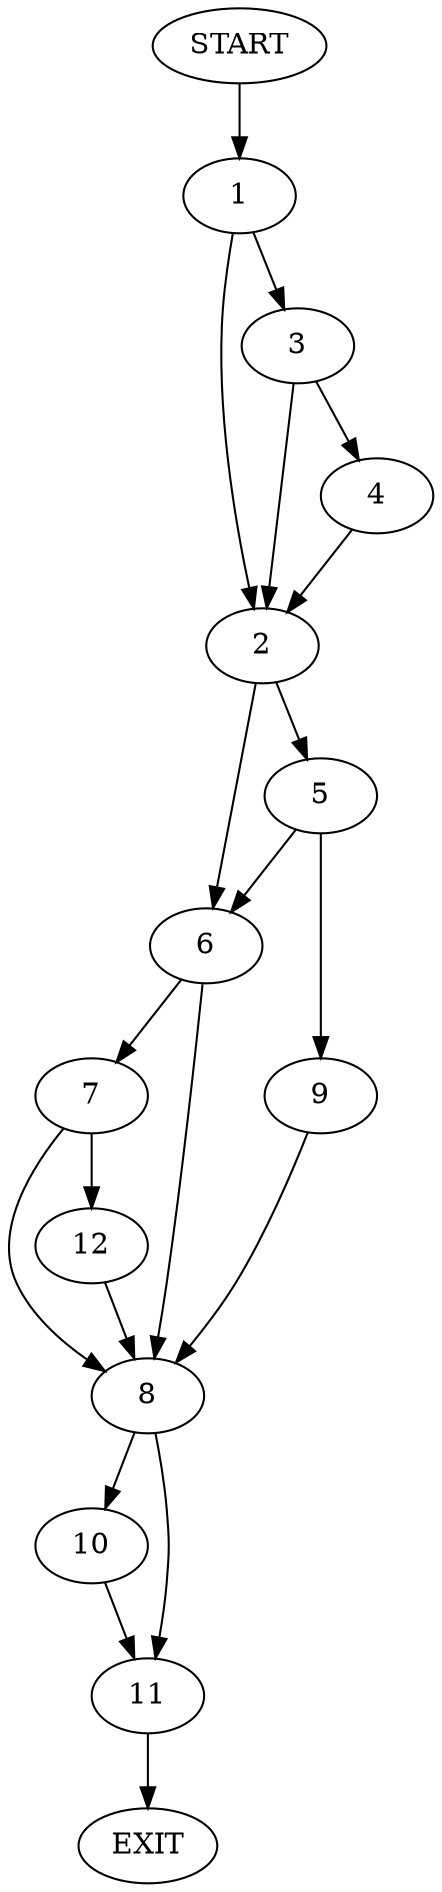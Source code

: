 digraph {
0 [label="START"]
13 [label="EXIT"]
0 -> 1
1 -> 2
1 -> 3
3 -> 2
3 -> 4
2 -> 5
2 -> 6
4 -> 2
6 -> 7
6 -> 8
5 -> 9
5 -> 6
9 -> 8
8 -> 10
8 -> 11
7 -> 12
7 -> 8
12 -> 8
10 -> 11
11 -> 13
}
